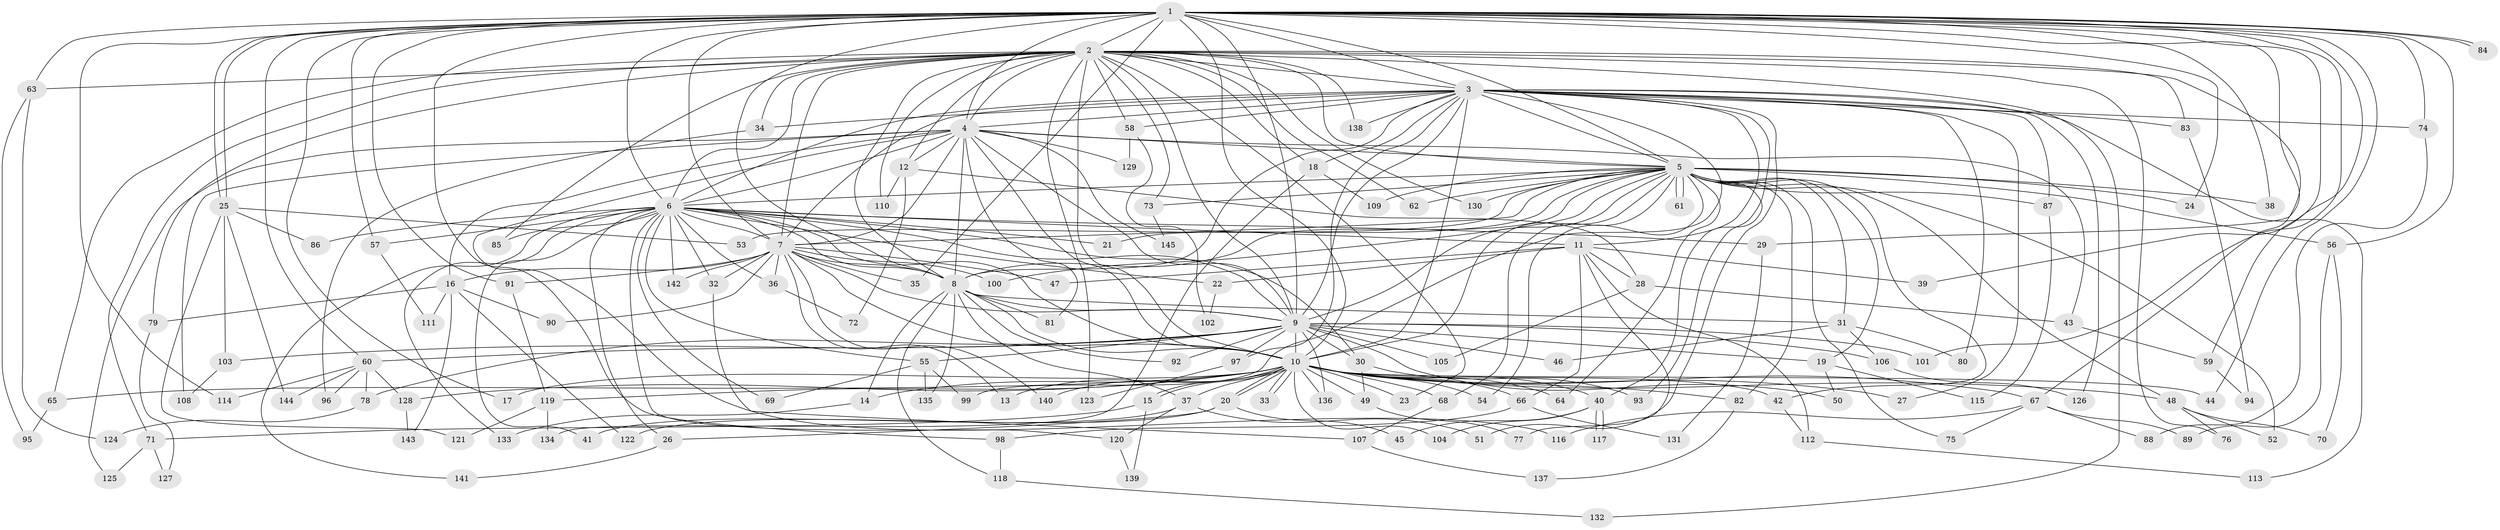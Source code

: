 // coarse degree distribution, {17: 0.013888888888888888, 43: 0.013888888888888888, 2: 0.5277777777777778, 1: 0.19444444444444445, 3: 0.125, 4: 0.013888888888888888, 6: 0.05555555555555555, 7: 0.013888888888888888, 24: 0.013888888888888888, 5: 0.013888888888888888, 11: 0.013888888888888888}
// Generated by graph-tools (version 1.1) at 2025/49/03/04/25 21:49:27]
// undirected, 145 vertices, 315 edges
graph export_dot {
graph [start="1"]
  node [color=gray90,style=filled];
  1;
  2;
  3;
  4;
  5;
  6;
  7;
  8;
  9;
  10;
  11;
  12;
  13;
  14;
  15;
  16;
  17;
  18;
  19;
  20;
  21;
  22;
  23;
  24;
  25;
  26;
  27;
  28;
  29;
  30;
  31;
  32;
  33;
  34;
  35;
  36;
  37;
  38;
  39;
  40;
  41;
  42;
  43;
  44;
  45;
  46;
  47;
  48;
  49;
  50;
  51;
  52;
  53;
  54;
  55;
  56;
  57;
  58;
  59;
  60;
  61;
  62;
  63;
  64;
  65;
  66;
  67;
  68;
  69;
  70;
  71;
  72;
  73;
  74;
  75;
  76;
  77;
  78;
  79;
  80;
  81;
  82;
  83;
  84;
  85;
  86;
  87;
  88;
  89;
  90;
  91;
  92;
  93;
  94;
  95;
  96;
  97;
  98;
  99;
  100;
  101;
  102;
  103;
  104;
  105;
  106;
  107;
  108;
  109;
  110;
  111;
  112;
  113;
  114;
  115;
  116;
  117;
  118;
  119;
  120;
  121;
  122;
  123;
  124;
  125;
  126;
  127;
  128;
  129;
  130;
  131;
  132;
  133;
  134;
  135;
  136;
  137;
  138;
  139;
  140;
  141;
  142;
  143;
  144;
  145;
  1 -- 2;
  1 -- 3;
  1 -- 4;
  1 -- 5;
  1 -- 6;
  1 -- 7;
  1 -- 8;
  1 -- 9;
  1 -- 10;
  1 -- 17;
  1 -- 24;
  1 -- 25;
  1 -- 25;
  1 -- 29;
  1 -- 35;
  1 -- 38;
  1 -- 39;
  1 -- 44;
  1 -- 56;
  1 -- 57;
  1 -- 59;
  1 -- 60;
  1 -- 63;
  1 -- 74;
  1 -- 84;
  1 -- 84;
  1 -- 91;
  1 -- 98;
  1 -- 101;
  1 -- 114;
  2 -- 3;
  2 -- 4;
  2 -- 5;
  2 -- 6;
  2 -- 7;
  2 -- 8;
  2 -- 9;
  2 -- 10;
  2 -- 12;
  2 -- 18;
  2 -- 23;
  2 -- 34;
  2 -- 58;
  2 -- 62;
  2 -- 63;
  2 -- 65;
  2 -- 67;
  2 -- 71;
  2 -- 73;
  2 -- 76;
  2 -- 79;
  2 -- 83;
  2 -- 85;
  2 -- 110;
  2 -- 123;
  2 -- 130;
  2 -- 132;
  2 -- 138;
  3 -- 4;
  3 -- 5;
  3 -- 6;
  3 -- 7;
  3 -- 8;
  3 -- 9;
  3 -- 10;
  3 -- 11;
  3 -- 18;
  3 -- 27;
  3 -- 34;
  3 -- 51;
  3 -- 58;
  3 -- 74;
  3 -- 80;
  3 -- 83;
  3 -- 87;
  3 -- 93;
  3 -- 97;
  3 -- 99;
  3 -- 113;
  3 -- 126;
  3 -- 138;
  4 -- 5;
  4 -- 6;
  4 -- 7;
  4 -- 8;
  4 -- 9;
  4 -- 10;
  4 -- 12;
  4 -- 16;
  4 -- 43;
  4 -- 81;
  4 -- 108;
  4 -- 116;
  4 -- 125;
  4 -- 129;
  4 -- 145;
  5 -- 6;
  5 -- 7;
  5 -- 8;
  5 -- 9;
  5 -- 10;
  5 -- 19;
  5 -- 21;
  5 -- 24;
  5 -- 31;
  5 -- 38;
  5 -- 40;
  5 -- 42;
  5 -- 48;
  5 -- 52;
  5 -- 53;
  5 -- 54;
  5 -- 56;
  5 -- 61;
  5 -- 61;
  5 -- 62;
  5 -- 64;
  5 -- 68;
  5 -- 73;
  5 -- 75;
  5 -- 82;
  5 -- 87;
  5 -- 100;
  5 -- 109;
  5 -- 130;
  6 -- 7;
  6 -- 8;
  6 -- 9;
  6 -- 10;
  6 -- 11;
  6 -- 21;
  6 -- 22;
  6 -- 26;
  6 -- 29;
  6 -- 30;
  6 -- 32;
  6 -- 36;
  6 -- 41;
  6 -- 55;
  6 -- 57;
  6 -- 69;
  6 -- 85;
  6 -- 86;
  6 -- 120;
  6 -- 133;
  6 -- 141;
  6 -- 142;
  7 -- 8;
  7 -- 9;
  7 -- 10;
  7 -- 13;
  7 -- 16;
  7 -- 32;
  7 -- 35;
  7 -- 36;
  7 -- 47;
  7 -- 90;
  7 -- 91;
  7 -- 100;
  7 -- 140;
  7 -- 142;
  8 -- 9;
  8 -- 10;
  8 -- 14;
  8 -- 31;
  8 -- 37;
  8 -- 81;
  8 -- 92;
  8 -- 118;
  8 -- 135;
  9 -- 10;
  9 -- 19;
  9 -- 30;
  9 -- 46;
  9 -- 50;
  9 -- 55;
  9 -- 60;
  9 -- 78;
  9 -- 92;
  9 -- 97;
  9 -- 101;
  9 -- 103;
  9 -- 105;
  9 -- 106;
  9 -- 136;
  10 -- 13;
  10 -- 14;
  10 -- 15;
  10 -- 15;
  10 -- 17;
  10 -- 20;
  10 -- 20;
  10 -- 23;
  10 -- 27;
  10 -- 33;
  10 -- 33;
  10 -- 37;
  10 -- 40;
  10 -- 42;
  10 -- 44;
  10 -- 48;
  10 -- 49;
  10 -- 54;
  10 -- 64;
  10 -- 65;
  10 -- 66;
  10 -- 67;
  10 -- 68;
  10 -- 82;
  10 -- 104;
  10 -- 119;
  10 -- 128;
  10 -- 136;
  10 -- 140;
  11 -- 22;
  11 -- 28;
  11 -- 39;
  11 -- 47;
  11 -- 66;
  11 -- 77;
  11 -- 112;
  12 -- 28;
  12 -- 72;
  12 -- 110;
  14 -- 133;
  15 -- 71;
  15 -- 139;
  16 -- 79;
  16 -- 90;
  16 -- 111;
  16 -- 122;
  16 -- 143;
  18 -- 109;
  18 -- 134;
  19 -- 50;
  19 -- 115;
  20 -- 26;
  20 -- 45;
  20 -- 122;
  22 -- 102;
  25 -- 53;
  25 -- 86;
  25 -- 103;
  25 -- 121;
  25 -- 144;
  26 -- 141;
  28 -- 43;
  28 -- 105;
  29 -- 131;
  30 -- 49;
  30 -- 93;
  31 -- 46;
  31 -- 80;
  31 -- 106;
  32 -- 107;
  34 -- 96;
  36 -- 72;
  37 -- 41;
  37 -- 51;
  37 -- 120;
  40 -- 45;
  40 -- 104;
  40 -- 117;
  40 -- 117;
  42 -- 112;
  43 -- 59;
  48 -- 52;
  48 -- 70;
  48 -- 76;
  49 -- 77;
  55 -- 69;
  55 -- 99;
  55 -- 135;
  56 -- 70;
  56 -- 89;
  57 -- 111;
  58 -- 102;
  58 -- 129;
  59 -- 94;
  60 -- 78;
  60 -- 96;
  60 -- 114;
  60 -- 128;
  60 -- 144;
  63 -- 95;
  63 -- 124;
  65 -- 95;
  66 -- 98;
  66 -- 131;
  67 -- 75;
  67 -- 88;
  67 -- 89;
  67 -- 116;
  68 -- 107;
  71 -- 125;
  71 -- 127;
  73 -- 145;
  74 -- 88;
  78 -- 124;
  79 -- 127;
  82 -- 137;
  83 -- 94;
  87 -- 115;
  91 -- 119;
  97 -- 123;
  98 -- 118;
  103 -- 108;
  106 -- 126;
  107 -- 137;
  112 -- 113;
  118 -- 132;
  119 -- 121;
  119 -- 134;
  120 -- 139;
  128 -- 143;
}
